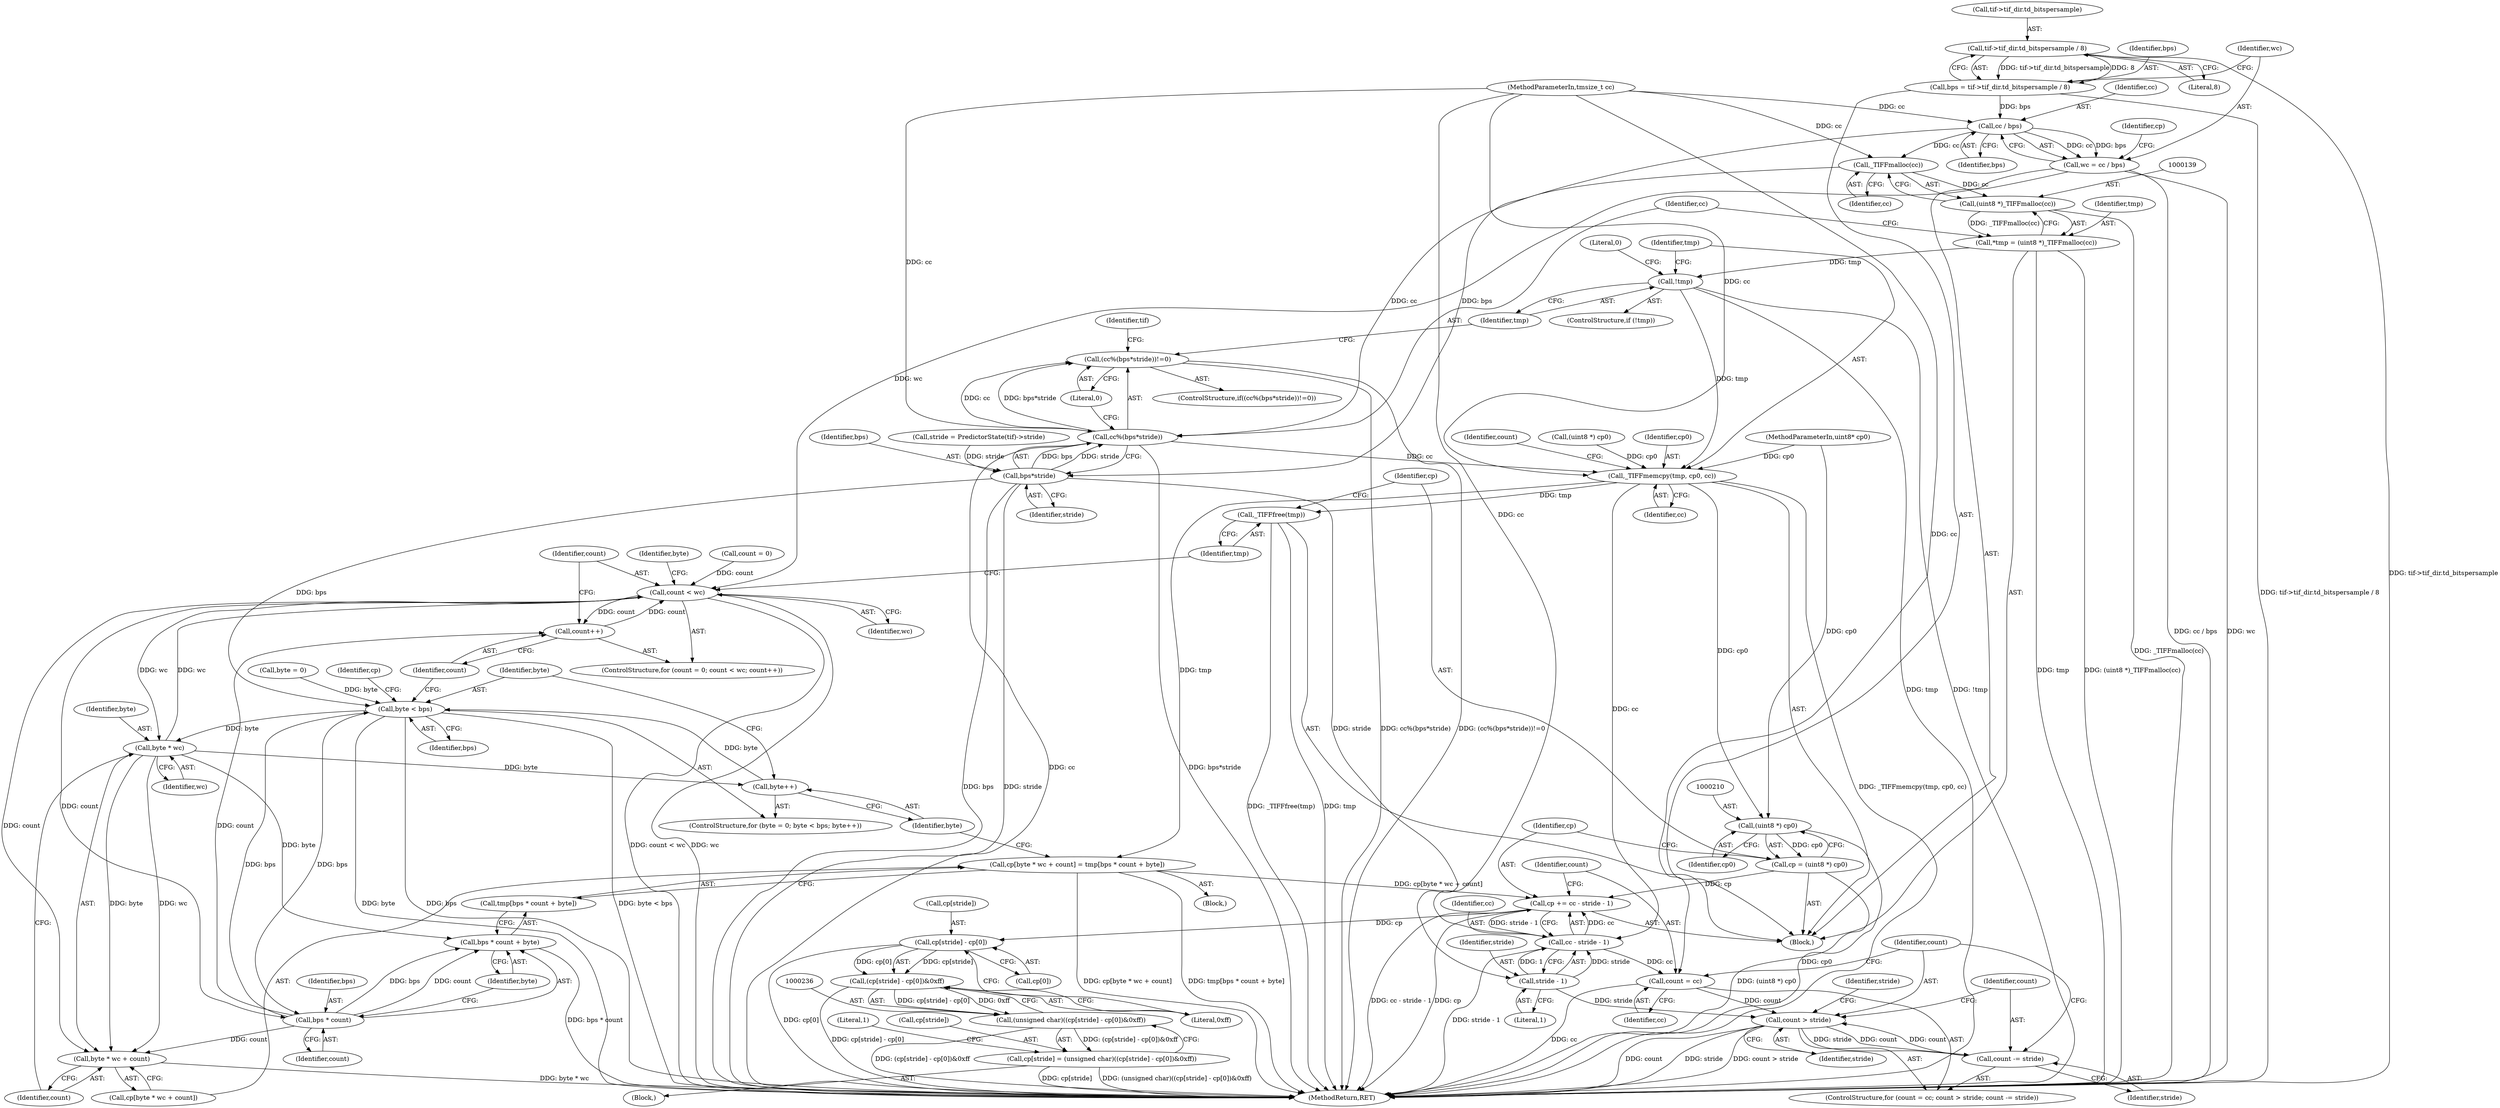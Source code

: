 digraph "0_libtiff_3ca657a8793dd011bf869695d72ad31c779c3cc1_4@pointer" {
"1000115" [label="(Call,tif->tif_dir.td_bitspersample / 8)"];
"1000113" [label="(Call,bps = tif->tif_dir.td_bitspersample / 8)"];
"1000125" [label="(Call,cc / bps)"];
"1000123" [label="(Call,wc = cc / bps)"];
"1000173" [label="(Call,count < wc)"];
"1000176" [label="(Call,count++)"];
"1000194" [label="(Call,byte * wc)"];
"1000187" [label="(Call,byte++)"];
"1000184" [label="(Call,byte < bps)"];
"1000201" [label="(Call,bps * count)"];
"1000193" [label="(Call,byte * wc + count)"];
"1000200" [label="(Call,bps * count + byte)"];
"1000140" [label="(Call,_TIFFmalloc(cc))"];
"1000138" [label="(Call,(uint8 *)_TIFFmalloc(cc))"];
"1000136" [label="(Call,*tmp = (uint8 *)_TIFFmalloc(cc))"];
"1000161" [label="(Call,!tmp)"];
"1000165" [label="(Call,_TIFFmemcpy(tmp, cp0, cc))"];
"1000190" [label="(Call,cp[byte * wc + count] = tmp[bps * count + byte])"];
"1000212" [label="(Call,cp += cc - stride - 1)"];
"1000238" [label="(Call,cp[stride] - cp[0])"];
"1000237" [label="(Call,(cp[stride] - cp[0])&0xff)"];
"1000235" [label="(Call,(unsigned char)((cp[stride] - cp[0])&0xff))"];
"1000231" [label="(Call,cp[stride] = (unsigned char)((cp[stride] - cp[0])&0xff))"];
"1000205" [label="(Call,_TIFFfree(tmp))"];
"1000209" [label="(Call,(uint8 *) cp0)"];
"1000207" [label="(Call,cp = (uint8 *) cp0)"];
"1000214" [label="(Call,cc - stride - 1)"];
"1000220" [label="(Call,count = cc)"];
"1000223" [label="(Call,count > stride)"];
"1000226" [label="(Call,count -= stride)"];
"1000144" [label="(Call,cc%(bps*stride))"];
"1000143" [label="(Call,(cc%(bps*stride))!=0)"];
"1000146" [label="(Call,bps*stride)"];
"1000216" [label="(Call,stride - 1)"];
"1000204" [label="(Identifier,byte)"];
"1000161" [label="(Call,!tmp)"];
"1000170" [label="(Call,count = 0)"];
"1000191" [label="(Call,cp[byte * wc + count])"];
"1000149" [label="(Literal,0)"];
"1000217" [label="(Identifier,stride)"];
"1000153" [label="(Identifier,tif)"];
"1000180" [label="(ControlStructure,for (byte = 0; byte < bps; byte++))"];
"1000194" [label="(Call,byte * wc)"];
"1000198" [label="(Call,tmp[bps * count + byte])"];
"1000176" [label="(Call,count++)"];
"1000146" [label="(Call,bps*stride)"];
"1000144" [label="(Call,cc%(bps*stride))"];
"1000228" [label="(Identifier,stride)"];
"1000145" [label="(Identifier,cc)"];
"1000248" [label="(MethodReturn,RET)"];
"1000181" [label="(Call,byte = 0)"];
"1000190" [label="(Call,cp[byte * wc + count] = tmp[bps * count + byte])"];
"1000126" [label="(Identifier,cc)"];
"1000147" [label="(Identifier,bps)"];
"1000237" [label="(Call,(cp[stride] - cp[0])&0xff)"];
"1000121" [label="(Literal,8)"];
"1000206" [label="(Identifier,tmp)"];
"1000132" [label="(Call,(uint8 *) cp0)"];
"1000102" [label="(MethodParameterIn,uint8* cp0)"];
"1000213" [label="(Identifier,cp)"];
"1000137" [label="(Identifier,tmp)"];
"1000238" [label="(Call,cp[stride] - cp[0])"];
"1000227" [label="(Identifier,count)"];
"1000165" [label="(Call,_TIFFmemcpy(tmp, cp0, cc))"];
"1000239" [label="(Call,cp[stride])"];
"1000141" [label="(Identifier,cc)"];
"1000202" [label="(Identifier,bps)"];
"1000193" [label="(Call,byte * wc + count)"];
"1000216" [label="(Call,stride - 1)"];
"1000219" [label="(ControlStructure,for (count = cc; count > stride; count -= stride))"];
"1000177" [label="(Identifier,count)"];
"1000127" [label="(Identifier,bps)"];
"1000224" [label="(Identifier,count)"];
"1000207" [label="(Call,cp = (uint8 *) cp0)"];
"1000167" [label="(Identifier,cp0)"];
"1000188" [label="(Identifier,byte)"];
"1000124" [label="(Identifier,wc)"];
"1000192" [label="(Identifier,cp)"];
"1000226" [label="(Call,count -= stride)"];
"1000185" [label="(Identifier,byte)"];
"1000242" [label="(Call,cp[0])"];
"1000208" [label="(Identifier,cp)"];
"1000171" [label="(Identifier,count)"];
"1000215" [label="(Identifier,cc)"];
"1000230" [label="(Identifier,stride)"];
"1000247" [label="(Literal,1)"];
"1000166" [label="(Identifier,tmp)"];
"1000175" [label="(Identifier,wc)"];
"1000174" [label="(Identifier,count)"];
"1000212" [label="(Call,cp += cc - stride - 1)"];
"1000196" [label="(Identifier,wc)"];
"1000225" [label="(Identifier,stride)"];
"1000125" [label="(Call,cc / bps)"];
"1000160" [label="(ControlStructure,if (!tmp))"];
"1000195" [label="(Identifier,byte)"];
"1000182" [label="(Identifier,byte)"];
"1000223" [label="(Call,count > stride)"];
"1000218" [label="(Literal,1)"];
"1000214" [label="(Call,cc - stride - 1)"];
"1000189" [label="(Block,)"];
"1000205" [label="(Call,_TIFFfree(tmp))"];
"1000221" [label="(Identifier,count)"];
"1000187" [label="(Call,byte++)"];
"1000162" [label="(Identifier,tmp)"];
"1000211" [label="(Identifier,cp0)"];
"1000184" [label="(Call,byte < bps)"];
"1000113" [label="(Call,bps = tif->tif_dir.td_bitspersample / 8)"];
"1000231" [label="(Call,cp[stride] = (unsigned char)((cp[stride] - cp[0])&0xff))"];
"1000148" [label="(Identifier,stride)"];
"1000142" [label="(ControlStructure,if((cc%(bps*stride))!=0))"];
"1000169" [label="(ControlStructure,for (count = 0; count < wc; count++))"];
"1000115" [label="(Call,tif->tif_dir.td_bitspersample / 8)"];
"1000143" [label="(Call,(cc%(bps*stride))!=0)"];
"1000235" [label="(Call,(unsigned char)((cp[stride] - cp[0])&0xff))"];
"1000186" [label="(Identifier,bps)"];
"1000232" [label="(Call,cp[stride])"];
"1000197" [label="(Identifier,count)"];
"1000164" [label="(Literal,0)"];
"1000138" [label="(Call,(uint8 *)_TIFFmalloc(cc))"];
"1000104" [label="(Block,)"];
"1000229" [label="(Block,)"];
"1000203" [label="(Identifier,count)"];
"1000201" [label="(Call,bps * count)"];
"1000173" [label="(Call,count < wc)"];
"1000245" [label="(Literal,0xff)"];
"1000123" [label="(Call,wc = cc / bps)"];
"1000136" [label="(Call,*tmp = (uint8 *)_TIFFmalloc(cc))"];
"1000114" [label="(Identifier,bps)"];
"1000220" [label="(Call,count = cc)"];
"1000200" [label="(Call,bps * count + byte)"];
"1000209" [label="(Call,(uint8 *) cp0)"];
"1000106" [label="(Call,stride = PredictorState(tif)->stride)"];
"1000103" [label="(MethodParameterIn,tmsize_t cc)"];
"1000140" [label="(Call,_TIFFmalloc(cc))"];
"1000116" [label="(Call,tif->tif_dir.td_bitspersample)"];
"1000168" [label="(Identifier,cc)"];
"1000222" [label="(Identifier,cc)"];
"1000131" [label="(Identifier,cp)"];
"1000115" -> "1000113"  [label="AST: "];
"1000115" -> "1000121"  [label="CFG: "];
"1000116" -> "1000115"  [label="AST: "];
"1000121" -> "1000115"  [label="AST: "];
"1000113" -> "1000115"  [label="CFG: "];
"1000115" -> "1000248"  [label="DDG: tif->tif_dir.td_bitspersample"];
"1000115" -> "1000113"  [label="DDG: tif->tif_dir.td_bitspersample"];
"1000115" -> "1000113"  [label="DDG: 8"];
"1000113" -> "1000104"  [label="AST: "];
"1000114" -> "1000113"  [label="AST: "];
"1000124" -> "1000113"  [label="CFG: "];
"1000113" -> "1000248"  [label="DDG: tif->tif_dir.td_bitspersample / 8"];
"1000113" -> "1000125"  [label="DDG: bps"];
"1000125" -> "1000123"  [label="AST: "];
"1000125" -> "1000127"  [label="CFG: "];
"1000126" -> "1000125"  [label="AST: "];
"1000127" -> "1000125"  [label="AST: "];
"1000123" -> "1000125"  [label="CFG: "];
"1000125" -> "1000123"  [label="DDG: cc"];
"1000125" -> "1000123"  [label="DDG: bps"];
"1000103" -> "1000125"  [label="DDG: cc"];
"1000125" -> "1000140"  [label="DDG: cc"];
"1000125" -> "1000146"  [label="DDG: bps"];
"1000123" -> "1000104"  [label="AST: "];
"1000124" -> "1000123"  [label="AST: "];
"1000131" -> "1000123"  [label="CFG: "];
"1000123" -> "1000248"  [label="DDG: cc / bps"];
"1000123" -> "1000248"  [label="DDG: wc"];
"1000123" -> "1000173"  [label="DDG: wc"];
"1000173" -> "1000169"  [label="AST: "];
"1000173" -> "1000175"  [label="CFG: "];
"1000174" -> "1000173"  [label="AST: "];
"1000175" -> "1000173"  [label="AST: "];
"1000182" -> "1000173"  [label="CFG: "];
"1000206" -> "1000173"  [label="CFG: "];
"1000173" -> "1000248"  [label="DDG: count < wc"];
"1000173" -> "1000248"  [label="DDG: wc"];
"1000170" -> "1000173"  [label="DDG: count"];
"1000176" -> "1000173"  [label="DDG: count"];
"1000194" -> "1000173"  [label="DDG: wc"];
"1000173" -> "1000176"  [label="DDG: count"];
"1000173" -> "1000194"  [label="DDG: wc"];
"1000173" -> "1000193"  [label="DDG: count"];
"1000173" -> "1000201"  [label="DDG: count"];
"1000176" -> "1000169"  [label="AST: "];
"1000176" -> "1000177"  [label="CFG: "];
"1000177" -> "1000176"  [label="AST: "];
"1000174" -> "1000176"  [label="CFG: "];
"1000201" -> "1000176"  [label="DDG: count"];
"1000194" -> "1000193"  [label="AST: "];
"1000194" -> "1000196"  [label="CFG: "];
"1000195" -> "1000194"  [label="AST: "];
"1000196" -> "1000194"  [label="AST: "];
"1000197" -> "1000194"  [label="CFG: "];
"1000194" -> "1000187"  [label="DDG: byte"];
"1000194" -> "1000193"  [label="DDG: byte"];
"1000194" -> "1000193"  [label="DDG: wc"];
"1000184" -> "1000194"  [label="DDG: byte"];
"1000194" -> "1000200"  [label="DDG: byte"];
"1000187" -> "1000180"  [label="AST: "];
"1000187" -> "1000188"  [label="CFG: "];
"1000188" -> "1000187"  [label="AST: "];
"1000185" -> "1000187"  [label="CFG: "];
"1000187" -> "1000184"  [label="DDG: byte"];
"1000184" -> "1000180"  [label="AST: "];
"1000184" -> "1000186"  [label="CFG: "];
"1000185" -> "1000184"  [label="AST: "];
"1000186" -> "1000184"  [label="AST: "];
"1000192" -> "1000184"  [label="CFG: "];
"1000177" -> "1000184"  [label="CFG: "];
"1000184" -> "1000248"  [label="DDG: byte"];
"1000184" -> "1000248"  [label="DDG: bps"];
"1000184" -> "1000248"  [label="DDG: byte < bps"];
"1000181" -> "1000184"  [label="DDG: byte"];
"1000146" -> "1000184"  [label="DDG: bps"];
"1000201" -> "1000184"  [label="DDG: bps"];
"1000184" -> "1000201"  [label="DDG: bps"];
"1000201" -> "1000200"  [label="AST: "];
"1000201" -> "1000203"  [label="CFG: "];
"1000202" -> "1000201"  [label="AST: "];
"1000203" -> "1000201"  [label="AST: "];
"1000204" -> "1000201"  [label="CFG: "];
"1000201" -> "1000193"  [label="DDG: count"];
"1000201" -> "1000200"  [label="DDG: bps"];
"1000201" -> "1000200"  [label="DDG: count"];
"1000193" -> "1000191"  [label="AST: "];
"1000193" -> "1000197"  [label="CFG: "];
"1000197" -> "1000193"  [label="AST: "];
"1000191" -> "1000193"  [label="CFG: "];
"1000193" -> "1000248"  [label="DDG: byte * wc"];
"1000200" -> "1000198"  [label="AST: "];
"1000200" -> "1000204"  [label="CFG: "];
"1000204" -> "1000200"  [label="AST: "];
"1000198" -> "1000200"  [label="CFG: "];
"1000200" -> "1000248"  [label="DDG: bps * count"];
"1000140" -> "1000138"  [label="AST: "];
"1000140" -> "1000141"  [label="CFG: "];
"1000141" -> "1000140"  [label="AST: "];
"1000138" -> "1000140"  [label="CFG: "];
"1000140" -> "1000138"  [label="DDG: cc"];
"1000103" -> "1000140"  [label="DDG: cc"];
"1000140" -> "1000144"  [label="DDG: cc"];
"1000138" -> "1000136"  [label="AST: "];
"1000139" -> "1000138"  [label="AST: "];
"1000136" -> "1000138"  [label="CFG: "];
"1000138" -> "1000248"  [label="DDG: _TIFFmalloc(cc)"];
"1000138" -> "1000136"  [label="DDG: _TIFFmalloc(cc)"];
"1000136" -> "1000104"  [label="AST: "];
"1000137" -> "1000136"  [label="AST: "];
"1000145" -> "1000136"  [label="CFG: "];
"1000136" -> "1000248"  [label="DDG: (uint8 *)_TIFFmalloc(cc)"];
"1000136" -> "1000248"  [label="DDG: tmp"];
"1000136" -> "1000161"  [label="DDG: tmp"];
"1000161" -> "1000160"  [label="AST: "];
"1000161" -> "1000162"  [label="CFG: "];
"1000162" -> "1000161"  [label="AST: "];
"1000164" -> "1000161"  [label="CFG: "];
"1000166" -> "1000161"  [label="CFG: "];
"1000161" -> "1000248"  [label="DDG: tmp"];
"1000161" -> "1000248"  [label="DDG: !tmp"];
"1000161" -> "1000165"  [label="DDG: tmp"];
"1000165" -> "1000104"  [label="AST: "];
"1000165" -> "1000168"  [label="CFG: "];
"1000166" -> "1000165"  [label="AST: "];
"1000167" -> "1000165"  [label="AST: "];
"1000168" -> "1000165"  [label="AST: "];
"1000171" -> "1000165"  [label="CFG: "];
"1000165" -> "1000248"  [label="DDG: _TIFFmemcpy(tmp, cp0, cc)"];
"1000132" -> "1000165"  [label="DDG: cp0"];
"1000102" -> "1000165"  [label="DDG: cp0"];
"1000144" -> "1000165"  [label="DDG: cc"];
"1000103" -> "1000165"  [label="DDG: cc"];
"1000165" -> "1000190"  [label="DDG: tmp"];
"1000165" -> "1000205"  [label="DDG: tmp"];
"1000165" -> "1000209"  [label="DDG: cp0"];
"1000165" -> "1000214"  [label="DDG: cc"];
"1000190" -> "1000189"  [label="AST: "];
"1000190" -> "1000198"  [label="CFG: "];
"1000191" -> "1000190"  [label="AST: "];
"1000198" -> "1000190"  [label="AST: "];
"1000188" -> "1000190"  [label="CFG: "];
"1000190" -> "1000248"  [label="DDG: cp[byte * wc + count]"];
"1000190" -> "1000248"  [label="DDG: tmp[bps * count + byte]"];
"1000190" -> "1000212"  [label="DDG: cp[byte * wc + count]"];
"1000212" -> "1000104"  [label="AST: "];
"1000212" -> "1000214"  [label="CFG: "];
"1000213" -> "1000212"  [label="AST: "];
"1000214" -> "1000212"  [label="AST: "];
"1000221" -> "1000212"  [label="CFG: "];
"1000212" -> "1000248"  [label="DDG: cc - stride - 1"];
"1000212" -> "1000248"  [label="DDG: cp"];
"1000214" -> "1000212"  [label="DDG: cc"];
"1000214" -> "1000212"  [label="DDG: stride - 1"];
"1000207" -> "1000212"  [label="DDG: cp"];
"1000212" -> "1000238"  [label="DDG: cp"];
"1000238" -> "1000237"  [label="AST: "];
"1000238" -> "1000242"  [label="CFG: "];
"1000239" -> "1000238"  [label="AST: "];
"1000242" -> "1000238"  [label="AST: "];
"1000245" -> "1000238"  [label="CFG: "];
"1000238" -> "1000248"  [label="DDG: cp[0]"];
"1000238" -> "1000237"  [label="DDG: cp[stride]"];
"1000238" -> "1000237"  [label="DDG: cp[0]"];
"1000237" -> "1000235"  [label="AST: "];
"1000237" -> "1000245"  [label="CFG: "];
"1000245" -> "1000237"  [label="AST: "];
"1000235" -> "1000237"  [label="CFG: "];
"1000237" -> "1000248"  [label="DDG: cp[stride] - cp[0]"];
"1000237" -> "1000235"  [label="DDG: cp[stride] - cp[0]"];
"1000237" -> "1000235"  [label="DDG: 0xff"];
"1000235" -> "1000231"  [label="AST: "];
"1000236" -> "1000235"  [label="AST: "];
"1000231" -> "1000235"  [label="CFG: "];
"1000235" -> "1000248"  [label="DDG: (cp[stride] - cp[0])&0xff"];
"1000235" -> "1000231"  [label="DDG: (cp[stride] - cp[0])&0xff"];
"1000231" -> "1000229"  [label="AST: "];
"1000232" -> "1000231"  [label="AST: "];
"1000247" -> "1000231"  [label="CFG: "];
"1000231" -> "1000248"  [label="DDG: cp[stride]"];
"1000231" -> "1000248"  [label="DDG: (unsigned char)((cp[stride] - cp[0])&0xff)"];
"1000205" -> "1000104"  [label="AST: "];
"1000205" -> "1000206"  [label="CFG: "];
"1000206" -> "1000205"  [label="AST: "];
"1000208" -> "1000205"  [label="CFG: "];
"1000205" -> "1000248"  [label="DDG: _TIFFfree(tmp)"];
"1000205" -> "1000248"  [label="DDG: tmp"];
"1000209" -> "1000207"  [label="AST: "];
"1000209" -> "1000211"  [label="CFG: "];
"1000210" -> "1000209"  [label="AST: "];
"1000211" -> "1000209"  [label="AST: "];
"1000207" -> "1000209"  [label="CFG: "];
"1000209" -> "1000248"  [label="DDG: cp0"];
"1000209" -> "1000207"  [label="DDG: cp0"];
"1000102" -> "1000209"  [label="DDG: cp0"];
"1000207" -> "1000104"  [label="AST: "];
"1000208" -> "1000207"  [label="AST: "];
"1000213" -> "1000207"  [label="CFG: "];
"1000207" -> "1000248"  [label="DDG: (uint8 *) cp0"];
"1000214" -> "1000216"  [label="CFG: "];
"1000215" -> "1000214"  [label="AST: "];
"1000216" -> "1000214"  [label="AST: "];
"1000214" -> "1000248"  [label="DDG: stride - 1"];
"1000103" -> "1000214"  [label="DDG: cc"];
"1000216" -> "1000214"  [label="DDG: stride"];
"1000216" -> "1000214"  [label="DDG: 1"];
"1000214" -> "1000220"  [label="DDG: cc"];
"1000220" -> "1000219"  [label="AST: "];
"1000220" -> "1000222"  [label="CFG: "];
"1000221" -> "1000220"  [label="AST: "];
"1000222" -> "1000220"  [label="AST: "];
"1000224" -> "1000220"  [label="CFG: "];
"1000220" -> "1000248"  [label="DDG: cc"];
"1000103" -> "1000220"  [label="DDG: cc"];
"1000220" -> "1000223"  [label="DDG: count"];
"1000223" -> "1000219"  [label="AST: "];
"1000223" -> "1000225"  [label="CFG: "];
"1000224" -> "1000223"  [label="AST: "];
"1000225" -> "1000223"  [label="AST: "];
"1000227" -> "1000223"  [label="CFG: "];
"1000230" -> "1000223"  [label="CFG: "];
"1000223" -> "1000248"  [label="DDG: stride"];
"1000223" -> "1000248"  [label="DDG: count > stride"];
"1000223" -> "1000248"  [label="DDG: count"];
"1000226" -> "1000223"  [label="DDG: count"];
"1000216" -> "1000223"  [label="DDG: stride"];
"1000223" -> "1000226"  [label="DDG: stride"];
"1000223" -> "1000226"  [label="DDG: count"];
"1000226" -> "1000219"  [label="AST: "];
"1000226" -> "1000228"  [label="CFG: "];
"1000227" -> "1000226"  [label="AST: "];
"1000228" -> "1000226"  [label="AST: "];
"1000224" -> "1000226"  [label="CFG: "];
"1000144" -> "1000143"  [label="AST: "];
"1000144" -> "1000146"  [label="CFG: "];
"1000145" -> "1000144"  [label="AST: "];
"1000146" -> "1000144"  [label="AST: "];
"1000149" -> "1000144"  [label="CFG: "];
"1000144" -> "1000248"  [label="DDG: cc"];
"1000144" -> "1000248"  [label="DDG: bps*stride"];
"1000144" -> "1000143"  [label="DDG: cc"];
"1000144" -> "1000143"  [label="DDG: bps*stride"];
"1000103" -> "1000144"  [label="DDG: cc"];
"1000146" -> "1000144"  [label="DDG: bps"];
"1000146" -> "1000144"  [label="DDG: stride"];
"1000143" -> "1000142"  [label="AST: "];
"1000143" -> "1000149"  [label="CFG: "];
"1000149" -> "1000143"  [label="AST: "];
"1000153" -> "1000143"  [label="CFG: "];
"1000162" -> "1000143"  [label="CFG: "];
"1000143" -> "1000248"  [label="DDG: cc%(bps*stride)"];
"1000143" -> "1000248"  [label="DDG: (cc%(bps*stride))!=0"];
"1000146" -> "1000148"  [label="CFG: "];
"1000147" -> "1000146"  [label="AST: "];
"1000148" -> "1000146"  [label="AST: "];
"1000146" -> "1000248"  [label="DDG: stride"];
"1000146" -> "1000248"  [label="DDG: bps"];
"1000106" -> "1000146"  [label="DDG: stride"];
"1000146" -> "1000216"  [label="DDG: stride"];
"1000216" -> "1000218"  [label="CFG: "];
"1000217" -> "1000216"  [label="AST: "];
"1000218" -> "1000216"  [label="AST: "];
}
